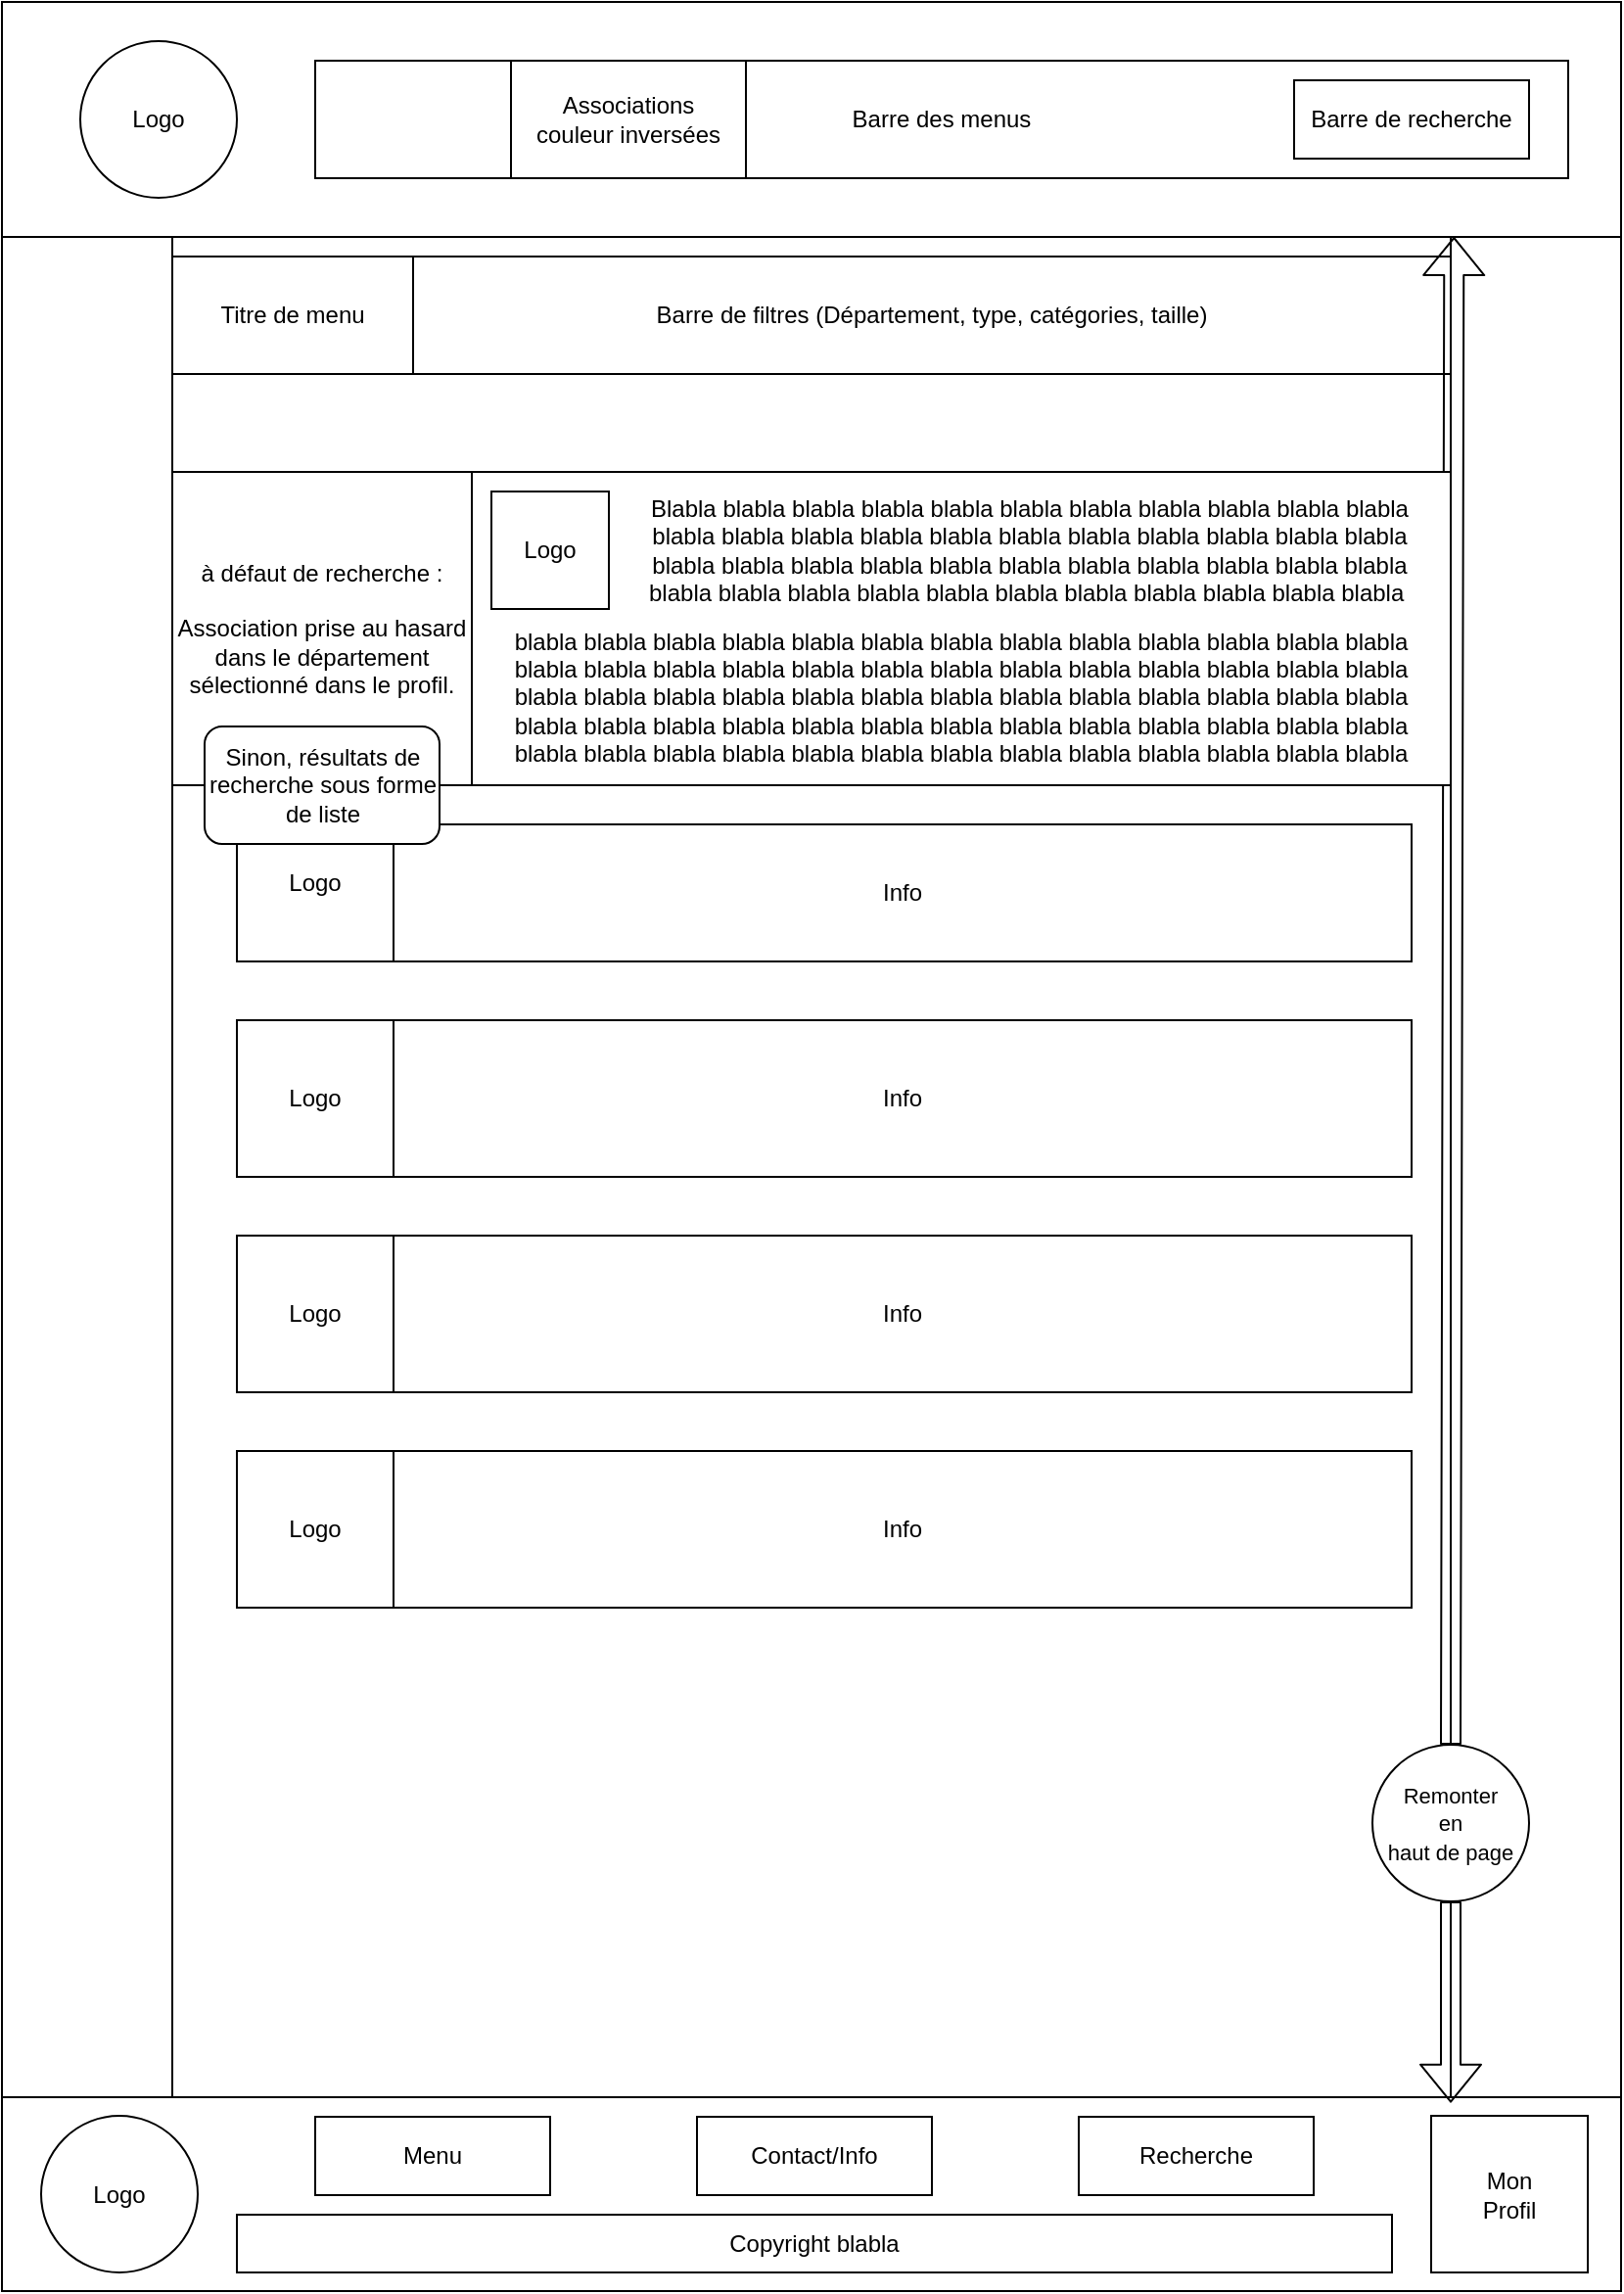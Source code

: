 <mxfile version="13.9.7" type="device"><diagram id="jGHna3xB51QaYU3SrOQf" name="Page-1"><mxGraphModel dx="1673" dy="898" grid="1" gridSize="10" guides="1" tooltips="1" connect="1" arrows="1" fold="1" page="1" pageScale="1" pageWidth="827" pageHeight="1169" math="0" shadow="0"><root><mxCell id="0"/><mxCell id="1" parent="0"/><mxCell id="DTR-MFqCqWw06lTv5FU0-17" value="Info" style="rounded=0;whiteSpace=wrap;html=1;" vertex="1" parent="1"><mxGeometry x="200" y="420" width="520" height="70" as="geometry"/></mxCell><mxCell id="DTR-MFqCqWw06lTv5FU0-13" value="Logo" style="whiteSpace=wrap;html=1;aspect=fixed;" vertex="1" parent="1"><mxGeometry x="120" y="410" width="80" height="80" as="geometry"/></mxCell><mxCell id="DTR-MFqCqWw06lTv5FU0-5" value="Barre de filtres (Département, type, catégories, taille)" style="rounded=0;whiteSpace=wrap;html=1;" vertex="1" parent="1"><mxGeometry x="210" y="130" width="530" height="60" as="geometry"/></mxCell><mxCell id="DTR-MFqCqWw06lTv5FU0-1" value="" style="rounded=0;whiteSpace=wrap;html=1;" vertex="1" parent="1"><mxGeometry x="740" y="120" width="87" height="950" as="geometry"/></mxCell><mxCell id="CgVz2G0wK_aqsIFvUnBO-1" value="" style="rounded=0;whiteSpace=wrap;html=1;" parent="1" vertex="1"><mxGeometry width="827" height="120" as="geometry"/></mxCell><mxCell id="CgVz2G0wK_aqsIFvUnBO-2" value="Barre des menus" style="rounded=0;whiteSpace=wrap;html=1;" parent="1" vertex="1"><mxGeometry x="160" y="30" width="640" height="60" as="geometry"/></mxCell><mxCell id="CgVz2G0wK_aqsIFvUnBO-3" value="Barre de recherche" style="rounded=0;whiteSpace=wrap;html=1;" parent="1" vertex="1"><mxGeometry x="660" y="40" width="120" height="40" as="geometry"/></mxCell><mxCell id="CgVz2G0wK_aqsIFvUnBO-4" value="&lt;div&gt;Logo&lt;/div&gt;" style="ellipse;whiteSpace=wrap;html=1;aspect=fixed;" parent="1" vertex="1"><mxGeometry x="40" y="20" width="80" height="80" as="geometry"/></mxCell><mxCell id="CgVz2G0wK_aqsIFvUnBO-5" value="" style="rounded=0;whiteSpace=wrap;html=1;" parent="1" vertex="1"><mxGeometry y="1070" width="827" height="99" as="geometry"/></mxCell><mxCell id="CgVz2G0wK_aqsIFvUnBO-6" value="Logo" style="ellipse;whiteSpace=wrap;html=1;aspect=fixed;" parent="1" vertex="1"><mxGeometry x="20" y="1079.5" width="80" height="80" as="geometry"/></mxCell><mxCell id="CgVz2G0wK_aqsIFvUnBO-7" value="Copyright blabla" style="rounded=0;whiteSpace=wrap;html=1;" parent="1" vertex="1"><mxGeometry x="120" y="1130" width="590" height="29.5" as="geometry"/></mxCell><mxCell id="CgVz2G0wK_aqsIFvUnBO-8" value="Mon&lt;br&gt;Profil" style="whiteSpace=wrap;html=1;aspect=fixed;" parent="1" vertex="1"><mxGeometry x="730" y="1079.5" width="80" height="80" as="geometry"/></mxCell><mxCell id="CgVz2G0wK_aqsIFvUnBO-9" value="Menu" style="rounded=0;whiteSpace=wrap;html=1;" parent="1" vertex="1"><mxGeometry x="160" y="1080" width="120" height="40" as="geometry"/></mxCell><mxCell id="CgVz2G0wK_aqsIFvUnBO-10" value="Contact/Info" style="rounded=0;whiteSpace=wrap;html=1;" parent="1" vertex="1"><mxGeometry x="355" y="1080" width="120" height="40" as="geometry"/></mxCell><mxCell id="CgVz2G0wK_aqsIFvUnBO-11" value="Recherche" style="rounded=0;whiteSpace=wrap;html=1;" parent="1" vertex="1"><mxGeometry x="550" y="1080" width="120" height="40" as="geometry"/></mxCell><mxCell id="CgVz2G0wK_aqsIFvUnBO-13" value="Titre de menu" style="rounded=0;whiteSpace=wrap;html=1;" parent="1" vertex="1"><mxGeometry x="87" y="130" width="123" height="60" as="geometry"/></mxCell><mxCell id="CgVz2G0wK_aqsIFvUnBO-17" value="&lt;font style=&quot;font-size: 11px&quot;&gt;Remonter&lt;br&gt;en&lt;br&gt;haut de page&lt;/font&gt;" style="ellipse;whiteSpace=wrap;html=1;aspect=fixed;" parent="1" vertex="1"><mxGeometry x="700" y="890" width="80" height="80" as="geometry"/></mxCell><mxCell id="CgVz2G0wK_aqsIFvUnBO-20" value="" style="shape=flexArrow;endArrow=classic;html=1;exitX=0.5;exitY=0;exitDx=0;exitDy=0;entryX=0.895;entryY=0;entryDx=0;entryDy=0;entryPerimeter=0;" parent="1" source="CgVz2G0wK_aqsIFvUnBO-17" edge="1"><mxGeometry width="50" height="50" relative="1" as="geometry"><mxPoint x="390" y="780" as="sourcePoint"/><mxPoint x="741.665" y="120" as="targetPoint"/></mxGeometry></mxCell><mxCell id="CgVz2G0wK_aqsIFvUnBO-21" value="" style="shape=flexArrow;endArrow=classic;html=1;exitX=0.5;exitY=1;exitDx=0;exitDy=0;entryX=0.893;entryY=1.003;entryDx=0;entryDy=0;entryPerimeter=0;" parent="1" source="CgVz2G0wK_aqsIFvUnBO-17" edge="1"><mxGeometry width="50" height="50" relative="1" as="geometry"><mxPoint x="390" y="780" as="sourcePoint"/><mxPoint x="740.011" y="1072.85" as="targetPoint"/></mxGeometry></mxCell><mxCell id="DTR-MFqCqWw06lTv5FU0-3" value="" style="rounded=0;whiteSpace=wrap;html=1;" vertex="1" parent="1"><mxGeometry y="120" width="87" height="950" as="geometry"/></mxCell><mxCell id="DTR-MFqCqWw06lTv5FU0-4" value="Associations&lt;br&gt;couleur inversées" style="rounded=0;whiteSpace=wrap;html=1;" vertex="1" parent="1"><mxGeometry x="260" y="30" width="120" height="60" as="geometry"/></mxCell><mxCell id="DTR-MFqCqWw06lTv5FU0-6" value="à défaut de recherche :&lt;br&gt;&lt;br&gt;Association prise au hasard dans le département sélectionné dans le profil." style="rounded=0;whiteSpace=wrap;html=1;" vertex="1" parent="1"><mxGeometry x="87" y="240" width="153" height="160" as="geometry"/></mxCell><mxCell id="DTR-MFqCqWw06lTv5FU0-7" value="" style="rounded=0;whiteSpace=wrap;html=1;" vertex="1" parent="1"><mxGeometry x="240" y="240" width="500" height="160" as="geometry"/></mxCell><mxCell id="DTR-MFqCqWw06lTv5FU0-8" value="Logo" style="whiteSpace=wrap;html=1;aspect=fixed;" vertex="1" parent="1"><mxGeometry x="250" y="250" width="60" height="60" as="geometry"/></mxCell><mxCell id="DTR-MFqCqWw06lTv5FU0-9" value="Blabla blabla blabla blabla blabla blabla blabla blabla blabla blabla blabla blabla blabla blabla blabla blabla blabla blabla blabla blabla blabla blabla blabla blabla blabla blabla blabla blabla blabla blabla blabla blabla blabla blabla blabla blabla blabla blabla blabla blabla blabla blabla blabla blabla&amp;nbsp; " style="text;html=1;strokeColor=none;fillColor=none;align=center;verticalAlign=middle;whiteSpace=wrap;rounded=0;" vertex="1" parent="1"><mxGeometry x="320" y="250" width="410" height="60" as="geometry"/></mxCell><mxCell id="DTR-MFqCqWw06lTv5FU0-11" value="&lt;div&gt;blabla blabla blabla blabla blabla blabla blabla blabla blabla blabla blabla blabla blabla blabla blabla blabla blabla blabla blabla blabla blabla blabla blabla blabla blabla blabla blabla blabla blabla blabla blabla blabla blabla blabla blabla blabla blabla blabla blabla blabla blabla blabla blabla blabla blabla blabla blabla blabla blabla blabla blabla blabla blabla blabla blabla blabla blabla blabla blabla blabla blabla blabla blabla blabla blabla &lt;br&gt;&lt;/div&gt;" style="text;html=1;strokeColor=none;fillColor=none;align=center;verticalAlign=middle;whiteSpace=wrap;rounded=0;" vertex="1" parent="1"><mxGeometry x="250" y="320" width="480" height="70" as="geometry"/></mxCell><mxCell id="DTR-MFqCqWw06lTv5FU0-12" value="&lt;div&gt;Sinon, résultats de recherche sous forme de liste&lt;/div&gt;" style="rounded=1;whiteSpace=wrap;html=1;" vertex="1" parent="1"><mxGeometry x="103.5" y="370" width="120" height="60" as="geometry"/></mxCell><mxCell id="DTR-MFqCqWw06lTv5FU0-14" value="Logo" style="whiteSpace=wrap;html=1;aspect=fixed;" vertex="1" parent="1"><mxGeometry x="120" y="520" width="80" height="80" as="geometry"/></mxCell><mxCell id="DTR-MFqCqWw06lTv5FU0-15" value="Logo" style="whiteSpace=wrap;html=1;aspect=fixed;" vertex="1" parent="1"><mxGeometry x="120" y="630" width="80" height="80" as="geometry"/></mxCell><mxCell id="DTR-MFqCqWw06lTv5FU0-16" value="Logo" style="whiteSpace=wrap;html=1;aspect=fixed;" vertex="1" parent="1"><mxGeometry x="120" y="740" width="80" height="80" as="geometry"/></mxCell><mxCell id="DTR-MFqCqWw06lTv5FU0-18" value="Info" style="rounded=0;whiteSpace=wrap;html=1;" vertex="1" parent="1"><mxGeometry x="200" y="520" width="520" height="80" as="geometry"/></mxCell><mxCell id="DTR-MFqCqWw06lTv5FU0-19" value="Info" style="rounded=0;whiteSpace=wrap;html=1;" vertex="1" parent="1"><mxGeometry x="200" y="630" width="520" height="80" as="geometry"/></mxCell><mxCell id="DTR-MFqCqWw06lTv5FU0-20" value="Info" style="rounded=0;whiteSpace=wrap;html=1;" vertex="1" parent="1"><mxGeometry x="200" y="740" width="520" height="80" as="geometry"/></mxCell></root></mxGraphModel></diagram></mxfile>